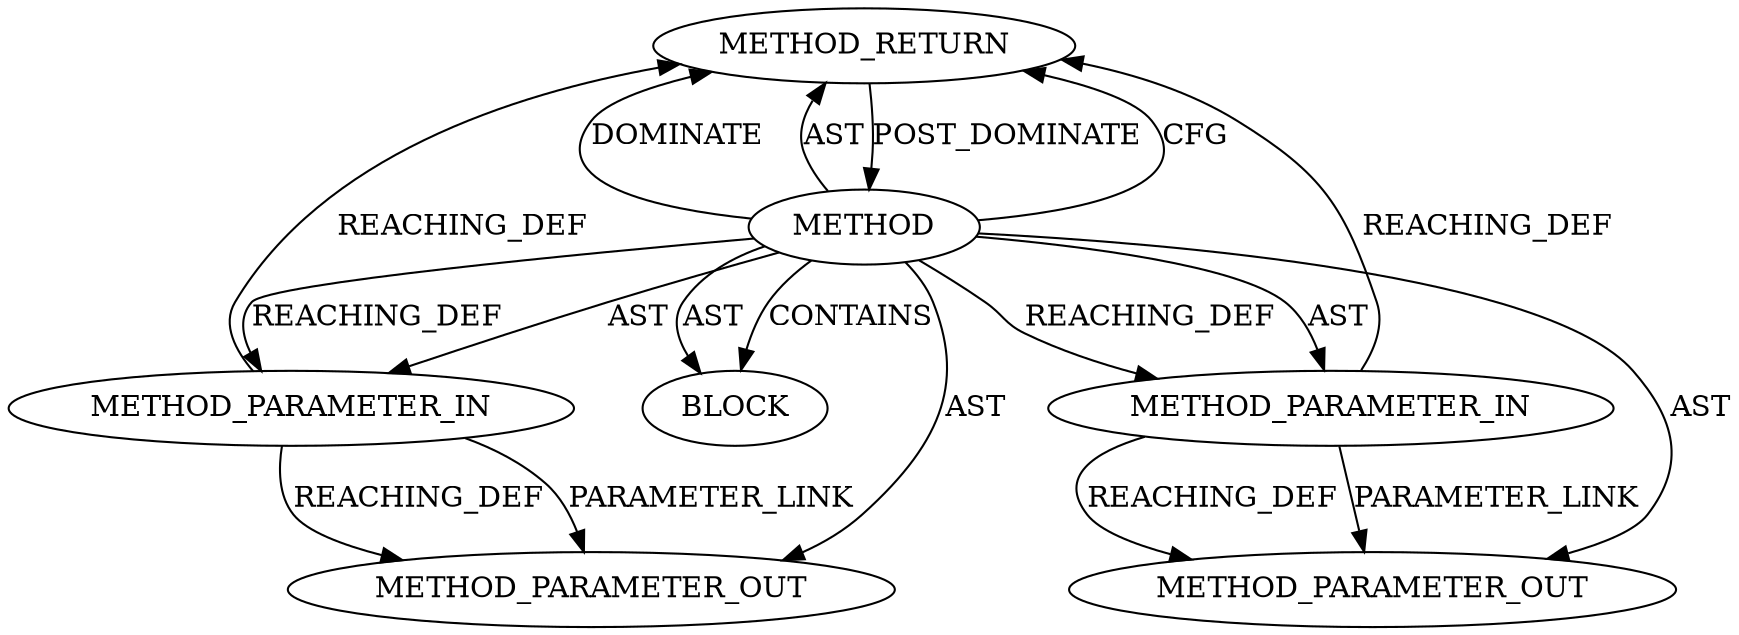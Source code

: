digraph {
  12803 [label=METHOD_RETURN ORDER=2 CODE="RET" TYPE_FULL_NAME="ANY" EVALUATION_STRATEGY="BY_VALUE"]
  12799 [label=METHOD AST_PARENT_TYPE="NAMESPACE_BLOCK" AST_PARENT_FULL_NAME="<global>" ORDER=0 CODE="<empty>" FULL_NAME="PTR_ALIGN" IS_EXTERNAL=true FILENAME="<empty>" SIGNATURE="" NAME="PTR_ALIGN"]
  13552 [label=METHOD_PARAMETER_OUT ORDER=1 CODE="p1" IS_VARIADIC=false TYPE_FULL_NAME="ANY" EVALUATION_STRATEGY="BY_VALUE" INDEX=1 NAME="p1"]
  12802 [label=BLOCK ORDER=1 ARGUMENT_INDEX=1 CODE="<empty>" TYPE_FULL_NAME="ANY"]
  12801 [label=METHOD_PARAMETER_IN ORDER=2 CODE="p2" IS_VARIADIC=false TYPE_FULL_NAME="ANY" EVALUATION_STRATEGY="BY_VALUE" INDEX=2 NAME="p2"]
  12800 [label=METHOD_PARAMETER_IN ORDER=1 CODE="p1" IS_VARIADIC=false TYPE_FULL_NAME="ANY" EVALUATION_STRATEGY="BY_VALUE" INDEX=1 NAME="p1"]
  13553 [label=METHOD_PARAMETER_OUT ORDER=2 CODE="p2" IS_VARIADIC=false TYPE_FULL_NAME="ANY" EVALUATION_STRATEGY="BY_VALUE" INDEX=2 NAME="p2"]
  12799 -> 12801 [label=AST ]
  12803 -> 12799 [label=POST_DOMINATE ]
  12799 -> 12803 [label=CFG ]
  12799 -> 13553 [label=AST ]
  12800 -> 12803 [label=REACHING_DEF VARIABLE="p1"]
  12799 -> 12802 [label=CONTAINS ]
  12799 -> 12802 [label=AST ]
  12800 -> 13552 [label=PARAMETER_LINK ]
  12800 -> 13552 [label=REACHING_DEF VARIABLE="p1"]
  12799 -> 12803 [label=DOMINATE ]
  12799 -> 12800 [label=AST ]
  12799 -> 13552 [label=AST ]
  12799 -> 12801 [label=REACHING_DEF VARIABLE=""]
  12801 -> 12803 [label=REACHING_DEF VARIABLE="p2"]
  12801 -> 13553 [label=REACHING_DEF VARIABLE="p2"]
  12799 -> 12803 [label=AST ]
  12801 -> 13553 [label=PARAMETER_LINK ]
  12799 -> 12800 [label=REACHING_DEF VARIABLE=""]
}
